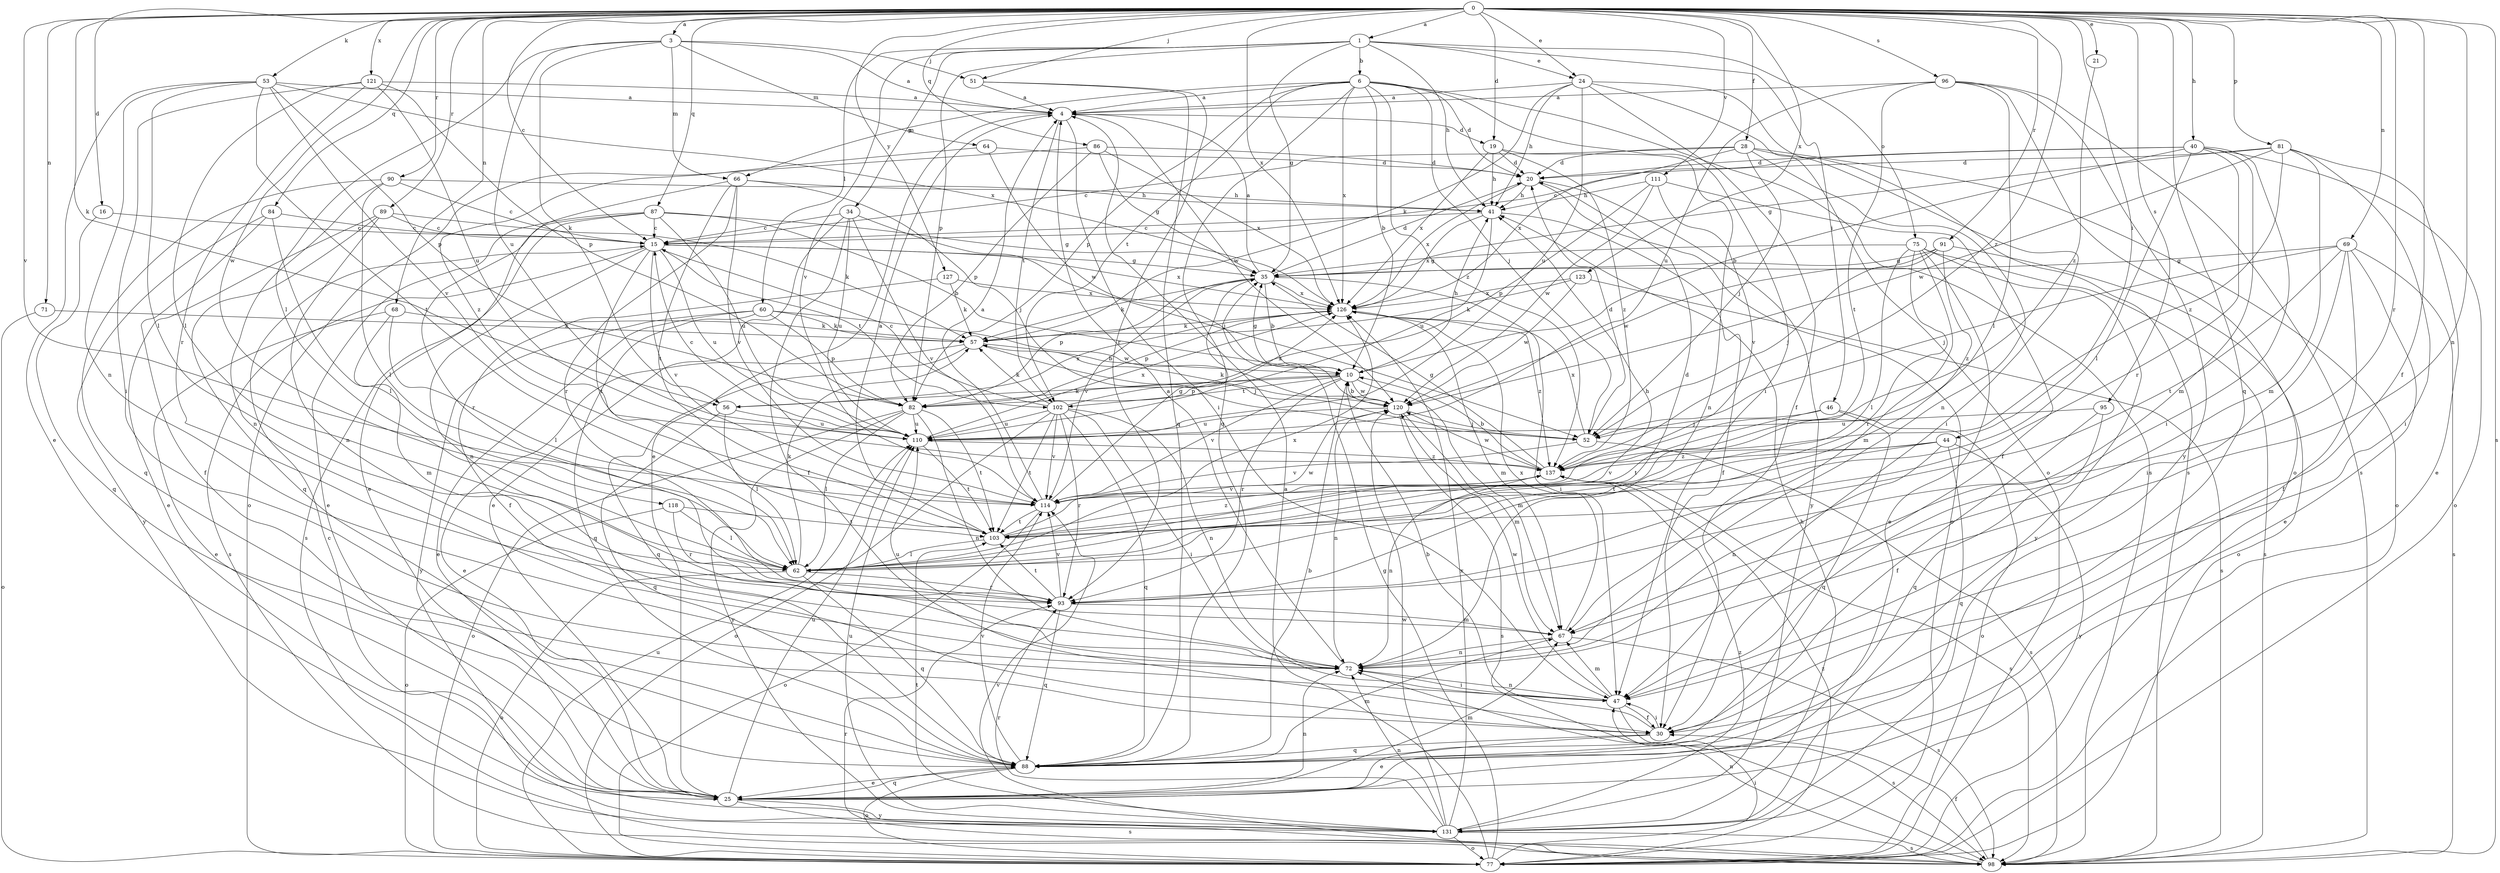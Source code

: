 strict digraph  {
0;
1;
3;
4;
6;
10;
15;
16;
19;
20;
21;
24;
25;
28;
30;
34;
35;
40;
41;
44;
46;
47;
51;
52;
53;
56;
57;
60;
62;
64;
66;
67;
68;
69;
71;
72;
75;
77;
81;
82;
84;
86;
87;
88;
89;
90;
91;
93;
95;
96;
98;
102;
103;
110;
111;
114;
118;
120;
121;
123;
126;
127;
131;
137;
0 -> 1  [label=a];
0 -> 3  [label=a];
0 -> 15  [label=c];
0 -> 16  [label=d];
0 -> 19  [label=d];
0 -> 21  [label=e];
0 -> 24  [label=e];
0 -> 28  [label=f];
0 -> 30  [label=f];
0 -> 40  [label=h];
0 -> 44  [label=i];
0 -> 51  [label=j];
0 -> 53  [label=k];
0 -> 56  [label=k];
0 -> 68  [label=n];
0 -> 69  [label=n];
0 -> 71  [label=n];
0 -> 72  [label=n];
0 -> 81  [label=p];
0 -> 84  [label=q];
0 -> 86  [label=q];
0 -> 87  [label=q];
0 -> 88  [label=q];
0 -> 89  [label=r];
0 -> 90  [label=r];
0 -> 91  [label=r];
0 -> 93  [label=r];
0 -> 95  [label=s];
0 -> 96  [label=s];
0 -> 98  [label=s];
0 -> 111  [label=v];
0 -> 114  [label=v];
0 -> 118  [label=w];
0 -> 121  [label=x];
0 -> 123  [label=x];
0 -> 126  [label=x];
0 -> 127  [label=y];
0 -> 137  [label=z];
1 -> 6  [label=b];
1 -> 24  [label=e];
1 -> 34  [label=g];
1 -> 35  [label=g];
1 -> 41  [label=h];
1 -> 46  [label=i];
1 -> 60  [label=l];
1 -> 75  [label=o];
1 -> 82  [label=p];
1 -> 114  [label=v];
3 -> 4  [label=a];
3 -> 51  [label=j];
3 -> 56  [label=k];
3 -> 62  [label=l];
3 -> 64  [label=m];
3 -> 66  [label=m];
3 -> 110  [label=u];
4 -> 19  [label=d];
4 -> 25  [label=e];
4 -> 47  [label=i];
4 -> 102  [label=t];
4 -> 120  [label=w];
6 -> 4  [label=a];
6 -> 10  [label=b];
6 -> 20  [label=d];
6 -> 47  [label=i];
6 -> 52  [label=j];
6 -> 66  [label=m];
6 -> 82  [label=p];
6 -> 88  [label=q];
6 -> 98  [label=s];
6 -> 102  [label=t];
6 -> 126  [label=x];
6 -> 137  [label=z];
10 -> 35  [label=g];
10 -> 41  [label=h];
10 -> 56  [label=k];
10 -> 67  [label=m];
10 -> 82  [label=p];
10 -> 93  [label=r];
10 -> 102  [label=t];
10 -> 114  [label=v];
10 -> 120  [label=w];
15 -> 35  [label=g];
15 -> 72  [label=n];
15 -> 98  [label=s];
15 -> 102  [label=t];
15 -> 103  [label=t];
15 -> 110  [label=u];
15 -> 114  [label=v];
15 -> 126  [label=x];
16 -> 15  [label=c];
16 -> 88  [label=q];
19 -> 20  [label=d];
19 -> 41  [label=h];
19 -> 72  [label=n];
19 -> 126  [label=x];
19 -> 137  [label=z];
20 -> 41  [label=h];
20 -> 77  [label=o];
20 -> 126  [label=x];
20 -> 131  [label=y];
21 -> 137  [label=z];
24 -> 4  [label=a];
24 -> 30  [label=f];
24 -> 41  [label=h];
24 -> 57  [label=k];
24 -> 77  [label=o];
24 -> 98  [label=s];
24 -> 110  [label=u];
25 -> 67  [label=m];
25 -> 72  [label=n];
25 -> 88  [label=q];
25 -> 98  [label=s];
25 -> 110  [label=u];
25 -> 131  [label=y];
28 -> 15  [label=c];
28 -> 20  [label=d];
28 -> 47  [label=i];
28 -> 52  [label=j];
28 -> 72  [label=n];
28 -> 77  [label=o];
28 -> 126  [label=x];
30 -> 10  [label=b];
30 -> 25  [label=e];
30 -> 47  [label=i];
30 -> 88  [label=q];
34 -> 15  [label=c];
34 -> 25  [label=e];
34 -> 30  [label=f];
34 -> 52  [label=j];
34 -> 110  [label=u];
34 -> 114  [label=v];
35 -> 4  [label=a];
35 -> 10  [label=b];
35 -> 20  [label=d];
35 -> 47  [label=i];
35 -> 57  [label=k];
35 -> 82  [label=p];
35 -> 114  [label=v];
35 -> 126  [label=x];
40 -> 10  [label=b];
40 -> 15  [label=c];
40 -> 20  [label=d];
40 -> 47  [label=i];
40 -> 62  [label=l];
40 -> 67  [label=m];
40 -> 77  [label=o];
40 -> 93  [label=r];
41 -> 15  [label=c];
41 -> 30  [label=f];
41 -> 110  [label=u];
41 -> 126  [label=x];
44 -> 72  [label=n];
44 -> 88  [label=q];
44 -> 103  [label=t];
44 -> 114  [label=v];
44 -> 131  [label=y];
44 -> 137  [label=z];
46 -> 52  [label=j];
46 -> 77  [label=o];
46 -> 88  [label=q];
46 -> 103  [label=t];
47 -> 30  [label=f];
47 -> 67  [label=m];
47 -> 72  [label=n];
47 -> 98  [label=s];
47 -> 120  [label=w];
51 -> 4  [label=a];
51 -> 88  [label=q];
51 -> 93  [label=r];
52 -> 20  [label=d];
52 -> 98  [label=s];
52 -> 114  [label=v];
52 -> 126  [label=x];
53 -> 4  [label=a];
53 -> 25  [label=e];
53 -> 62  [label=l];
53 -> 72  [label=n];
53 -> 82  [label=p];
53 -> 103  [label=t];
53 -> 114  [label=v];
53 -> 126  [label=x];
56 -> 62  [label=l];
56 -> 88  [label=q];
56 -> 110  [label=u];
56 -> 126  [label=x];
57 -> 10  [label=b];
57 -> 25  [label=e];
57 -> 52  [label=j];
57 -> 88  [label=q];
60 -> 25  [label=e];
60 -> 57  [label=k];
60 -> 82  [label=p];
60 -> 88  [label=q];
60 -> 120  [label=w];
60 -> 131  [label=y];
62 -> 20  [label=d];
62 -> 41  [label=h];
62 -> 57  [label=k];
62 -> 77  [label=o];
62 -> 88  [label=q];
62 -> 93  [label=r];
62 -> 126  [label=x];
64 -> 20  [label=d];
64 -> 120  [label=w];
64 -> 137  [label=z];
66 -> 25  [label=e];
66 -> 41  [label=h];
66 -> 52  [label=j];
66 -> 93  [label=r];
66 -> 103  [label=t];
66 -> 114  [label=v];
67 -> 72  [label=n];
67 -> 98  [label=s];
67 -> 126  [label=x];
68 -> 25  [label=e];
68 -> 57  [label=k];
68 -> 62  [label=l];
68 -> 67  [label=m];
69 -> 25  [label=e];
69 -> 30  [label=f];
69 -> 35  [label=g];
69 -> 47  [label=i];
69 -> 52  [label=j];
69 -> 98  [label=s];
69 -> 103  [label=t];
71 -> 57  [label=k];
71 -> 77  [label=o];
72 -> 4  [label=a];
72 -> 47  [label=i];
72 -> 110  [label=u];
75 -> 25  [label=e];
75 -> 35  [label=g];
75 -> 62  [label=l];
75 -> 67  [label=m];
75 -> 93  [label=r];
75 -> 98  [label=s];
75 -> 131  [label=y];
77 -> 4  [label=a];
77 -> 35  [label=g];
77 -> 47  [label=i];
77 -> 110  [label=u];
77 -> 137  [label=z];
81 -> 20  [label=d];
81 -> 25  [label=e];
81 -> 35  [label=g];
81 -> 47  [label=i];
81 -> 67  [label=m];
81 -> 120  [label=w];
81 -> 137  [label=z];
82 -> 62  [label=l];
82 -> 72  [label=n];
82 -> 77  [label=o];
82 -> 103  [label=t];
82 -> 110  [label=u];
82 -> 131  [label=y];
84 -> 15  [label=c];
84 -> 30  [label=f];
84 -> 62  [label=l];
84 -> 131  [label=y];
86 -> 20  [label=d];
86 -> 35  [label=g];
86 -> 77  [label=o];
86 -> 82  [label=p];
86 -> 126  [label=x];
87 -> 10  [label=b];
87 -> 15  [label=c];
87 -> 25  [label=e];
87 -> 35  [label=g];
87 -> 93  [label=r];
87 -> 98  [label=s];
87 -> 110  [label=u];
88 -> 10  [label=b];
88 -> 25  [label=e];
88 -> 67  [label=m];
88 -> 77  [label=o];
88 -> 114  [label=v];
89 -> 15  [label=c];
89 -> 25  [label=e];
89 -> 57  [label=k];
89 -> 72  [label=n];
89 -> 88  [label=q];
90 -> 15  [label=c];
90 -> 41  [label=h];
90 -> 62  [label=l];
90 -> 72  [label=n];
90 -> 88  [label=q];
91 -> 35  [label=g];
91 -> 52  [label=j];
91 -> 77  [label=o];
91 -> 120  [label=w];
91 -> 137  [label=z];
93 -> 67  [label=m];
93 -> 88  [label=q];
93 -> 103  [label=t];
93 -> 114  [label=v];
95 -> 30  [label=f];
95 -> 88  [label=q];
95 -> 110  [label=u];
96 -> 4  [label=a];
96 -> 62  [label=l];
96 -> 77  [label=o];
96 -> 98  [label=s];
96 -> 103  [label=t];
96 -> 110  [label=u];
96 -> 131  [label=y];
98 -> 30  [label=f];
98 -> 72  [label=n];
98 -> 93  [label=r];
98 -> 114  [label=v];
102 -> 15  [label=c];
102 -> 47  [label=i];
102 -> 57  [label=k];
102 -> 72  [label=n];
102 -> 77  [label=o];
102 -> 88  [label=q];
102 -> 93  [label=r];
102 -> 103  [label=t];
102 -> 110  [label=u];
102 -> 114  [label=v];
102 -> 126  [label=x];
103 -> 4  [label=a];
103 -> 62  [label=l];
103 -> 120  [label=w];
103 -> 137  [label=z];
110 -> 15  [label=c];
110 -> 103  [label=t];
110 -> 126  [label=x];
110 -> 137  [label=z];
111 -> 30  [label=f];
111 -> 41  [label=h];
111 -> 82  [label=p];
111 -> 114  [label=v];
111 -> 120  [label=w];
114 -> 4  [label=a];
114 -> 35  [label=g];
114 -> 77  [label=o];
114 -> 103  [label=t];
118 -> 62  [label=l];
118 -> 77  [label=o];
118 -> 93  [label=r];
118 -> 103  [label=t];
120 -> 10  [label=b];
120 -> 52  [label=j];
120 -> 57  [label=k];
120 -> 67  [label=m];
120 -> 72  [label=n];
120 -> 98  [label=s];
120 -> 110  [label=u];
121 -> 4  [label=a];
121 -> 47  [label=i];
121 -> 62  [label=l];
121 -> 82  [label=p];
121 -> 93  [label=r];
121 -> 110  [label=u];
123 -> 57  [label=k];
123 -> 98  [label=s];
123 -> 120  [label=w];
123 -> 126  [label=x];
126 -> 57  [label=k];
126 -> 67  [label=m];
126 -> 82  [label=p];
126 -> 137  [label=z];
127 -> 30  [label=f];
127 -> 57  [label=k];
127 -> 126  [label=x];
131 -> 15  [label=c];
131 -> 41  [label=h];
131 -> 72  [label=n];
131 -> 77  [label=o];
131 -> 93  [label=r];
131 -> 98  [label=s];
131 -> 103  [label=t];
131 -> 110  [label=u];
131 -> 120  [label=w];
131 -> 126  [label=x];
131 -> 137  [label=z];
137 -> 10  [label=b];
137 -> 35  [label=g];
137 -> 72  [label=n];
137 -> 98  [label=s];
137 -> 114  [label=v];
137 -> 120  [label=w];
}
